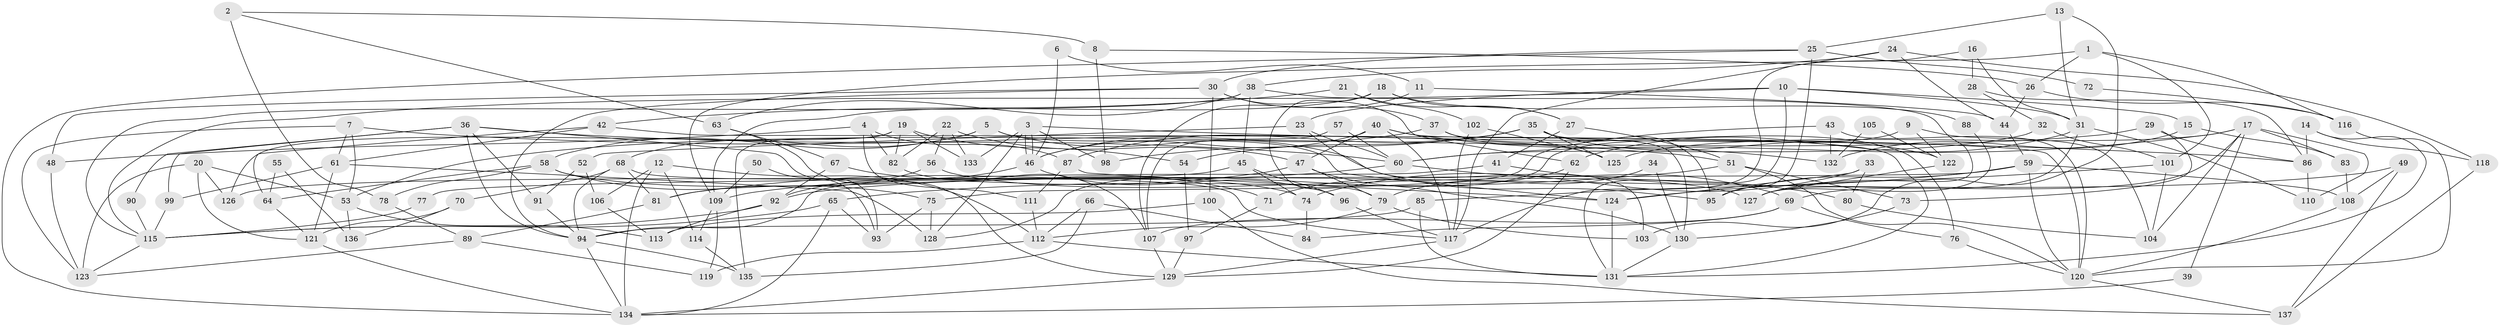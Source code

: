 // Generated by graph-tools (version 1.1) at 2025/26/03/09/25 03:26:18]
// undirected, 137 vertices, 274 edges
graph export_dot {
graph [start="1"]
  node [color=gray90,style=filled];
  1;
  2;
  3;
  4;
  5;
  6;
  7;
  8;
  9;
  10;
  11;
  12;
  13;
  14;
  15;
  16;
  17;
  18;
  19;
  20;
  21;
  22;
  23;
  24;
  25;
  26;
  27;
  28;
  29;
  30;
  31;
  32;
  33;
  34;
  35;
  36;
  37;
  38;
  39;
  40;
  41;
  42;
  43;
  44;
  45;
  46;
  47;
  48;
  49;
  50;
  51;
  52;
  53;
  54;
  55;
  56;
  57;
  58;
  59;
  60;
  61;
  62;
  63;
  64;
  65;
  66;
  67;
  68;
  69;
  70;
  71;
  72;
  73;
  74;
  75;
  76;
  77;
  78;
  79;
  80;
  81;
  82;
  83;
  84;
  85;
  86;
  87;
  88;
  89;
  90;
  91;
  92;
  93;
  94;
  95;
  96;
  97;
  98;
  99;
  100;
  101;
  102;
  103;
  104;
  105;
  106;
  107;
  108;
  109;
  110;
  111;
  112;
  113;
  114;
  115;
  116;
  117;
  118;
  119;
  120;
  121;
  122;
  123;
  124;
  125;
  126;
  127;
  128;
  129;
  130;
  131;
  132;
  133;
  134;
  135;
  136;
  137;
  1 -- 26;
  1 -- 109;
  1 -- 101;
  1 -- 116;
  2 -- 63;
  2 -- 78;
  2 -- 8;
  3 -- 133;
  3 -- 46;
  3 -- 46;
  3 -- 86;
  3 -- 98;
  3 -- 128;
  4 -- 87;
  4 -- 111;
  4 -- 48;
  4 -- 82;
  5 -- 58;
  5 -- 68;
  5 -- 95;
  5 -- 124;
  6 -- 46;
  6 -- 11;
  7 -- 123;
  7 -- 61;
  7 -- 51;
  7 -- 53;
  8 -- 26;
  8 -- 98;
  9 -- 122;
  9 -- 104;
  9 -- 128;
  10 -- 15;
  10 -- 115;
  10 -- 23;
  10 -- 31;
  10 -- 131;
  11 -- 44;
  11 -- 107;
  12 -- 112;
  12 -- 114;
  12 -- 106;
  12 -- 134;
  13 -- 31;
  13 -- 25;
  13 -- 103;
  14 -- 86;
  14 -- 131;
  14 -- 118;
  15 -- 132;
  15 -- 83;
  16 -- 28;
  16 -- 117;
  16 -- 31;
  17 -- 104;
  17 -- 110;
  17 -- 39;
  17 -- 60;
  17 -- 69;
  17 -- 83;
  17 -- 125;
  18 -- 109;
  18 -- 27;
  18 -- 79;
  18 -- 88;
  19 -- 54;
  19 -- 82;
  19 -- 126;
  19 -- 133;
  19 -- 135;
  20 -- 53;
  20 -- 121;
  20 -- 123;
  20 -- 126;
  21 -- 102;
  21 -- 42;
  21 -- 27;
  22 -- 56;
  22 -- 82;
  22 -- 47;
  22 -- 133;
  23 -- 103;
  23 -- 52;
  23 -- 60;
  24 -- 117;
  24 -- 38;
  24 -- 44;
  24 -- 118;
  25 -- 134;
  25 -- 30;
  25 -- 72;
  25 -- 95;
  26 -- 44;
  26 -- 116;
  27 -- 51;
  27 -- 41;
  28 -- 86;
  28 -- 32;
  29 -- 53;
  29 -- 73;
  29 -- 86;
  30 -- 37;
  30 -- 48;
  30 -- 62;
  30 -- 94;
  30 -- 100;
  31 -- 62;
  31 -- 110;
  31 -- 127;
  32 -- 60;
  32 -- 101;
  33 -- 124;
  33 -- 74;
  33 -- 80;
  34 -- 130;
  34 -- 79;
  35 -- 98;
  35 -- 95;
  35 -- 54;
  35 -- 87;
  35 -- 122;
  35 -- 125;
  35 -- 130;
  36 -- 60;
  36 -- 94;
  36 -- 90;
  36 -- 91;
  36 -- 93;
  36 -- 99;
  37 -- 76;
  37 -- 125;
  37 -- 46;
  38 -- 115;
  38 -- 45;
  38 -- 63;
  38 -- 127;
  39 -- 134;
  40 -- 46;
  40 -- 47;
  40 -- 117;
  40 -- 131;
  40 -- 132;
  41 -- 94;
  41 -- 80;
  42 -- 61;
  42 -- 64;
  42 -- 120;
  43 -- 120;
  43 -- 75;
  43 -- 132;
  44 -- 59;
  45 -- 96;
  45 -- 126;
  45 -- 74;
  46 -- 92;
  46 -- 96;
  47 -- 130;
  47 -- 79;
  47 -- 109;
  48 -- 123;
  49 -- 137;
  49 -- 108;
  49 -- 92;
  50 -- 109;
  50 -- 93;
  51 -- 120;
  51 -- 65;
  51 -- 73;
  52 -- 106;
  52 -- 91;
  53 -- 113;
  53 -- 136;
  54 -- 97;
  55 -- 136;
  55 -- 64;
  56 -- 81;
  56 -- 127;
  57 -- 60;
  57 -- 107;
  58 -- 75;
  58 -- 74;
  58 -- 64;
  58 -- 78;
  59 -- 95;
  59 -- 85;
  59 -- 77;
  59 -- 108;
  59 -- 120;
  60 -- 69;
  60 -- 81;
  61 -- 128;
  61 -- 99;
  61 -- 121;
  62 -- 71;
  62 -- 129;
  63 -- 129;
  63 -- 67;
  64 -- 121;
  65 -- 134;
  65 -- 93;
  65 -- 115;
  66 -- 135;
  66 -- 112;
  66 -- 84;
  67 -- 92;
  67 -- 71;
  68 -- 117;
  68 -- 94;
  68 -- 70;
  68 -- 81;
  69 -- 76;
  69 -- 84;
  69 -- 107;
  70 -- 121;
  70 -- 136;
  71 -- 97;
  72 -- 116;
  73 -- 130;
  74 -- 84;
  75 -- 93;
  75 -- 128;
  76 -- 120;
  77 -- 115;
  78 -- 89;
  79 -- 103;
  79 -- 112;
  80 -- 104;
  81 -- 89;
  82 -- 107;
  83 -- 108;
  85 -- 94;
  85 -- 131;
  86 -- 110;
  87 -- 124;
  87 -- 111;
  88 -- 127;
  89 -- 123;
  89 -- 119;
  90 -- 115;
  91 -- 94;
  92 -- 113;
  92 -- 115;
  94 -- 134;
  94 -- 135;
  96 -- 117;
  97 -- 129;
  99 -- 115;
  100 -- 137;
  100 -- 113;
  101 -- 124;
  101 -- 104;
  102 -- 117;
  102 -- 125;
  105 -- 132;
  105 -- 122;
  106 -- 113;
  107 -- 129;
  108 -- 120;
  109 -- 119;
  109 -- 114;
  111 -- 112;
  112 -- 131;
  112 -- 119;
  114 -- 135;
  115 -- 123;
  116 -- 120;
  117 -- 129;
  118 -- 137;
  120 -- 137;
  121 -- 134;
  122 -- 127;
  124 -- 131;
  129 -- 134;
  130 -- 131;
}
